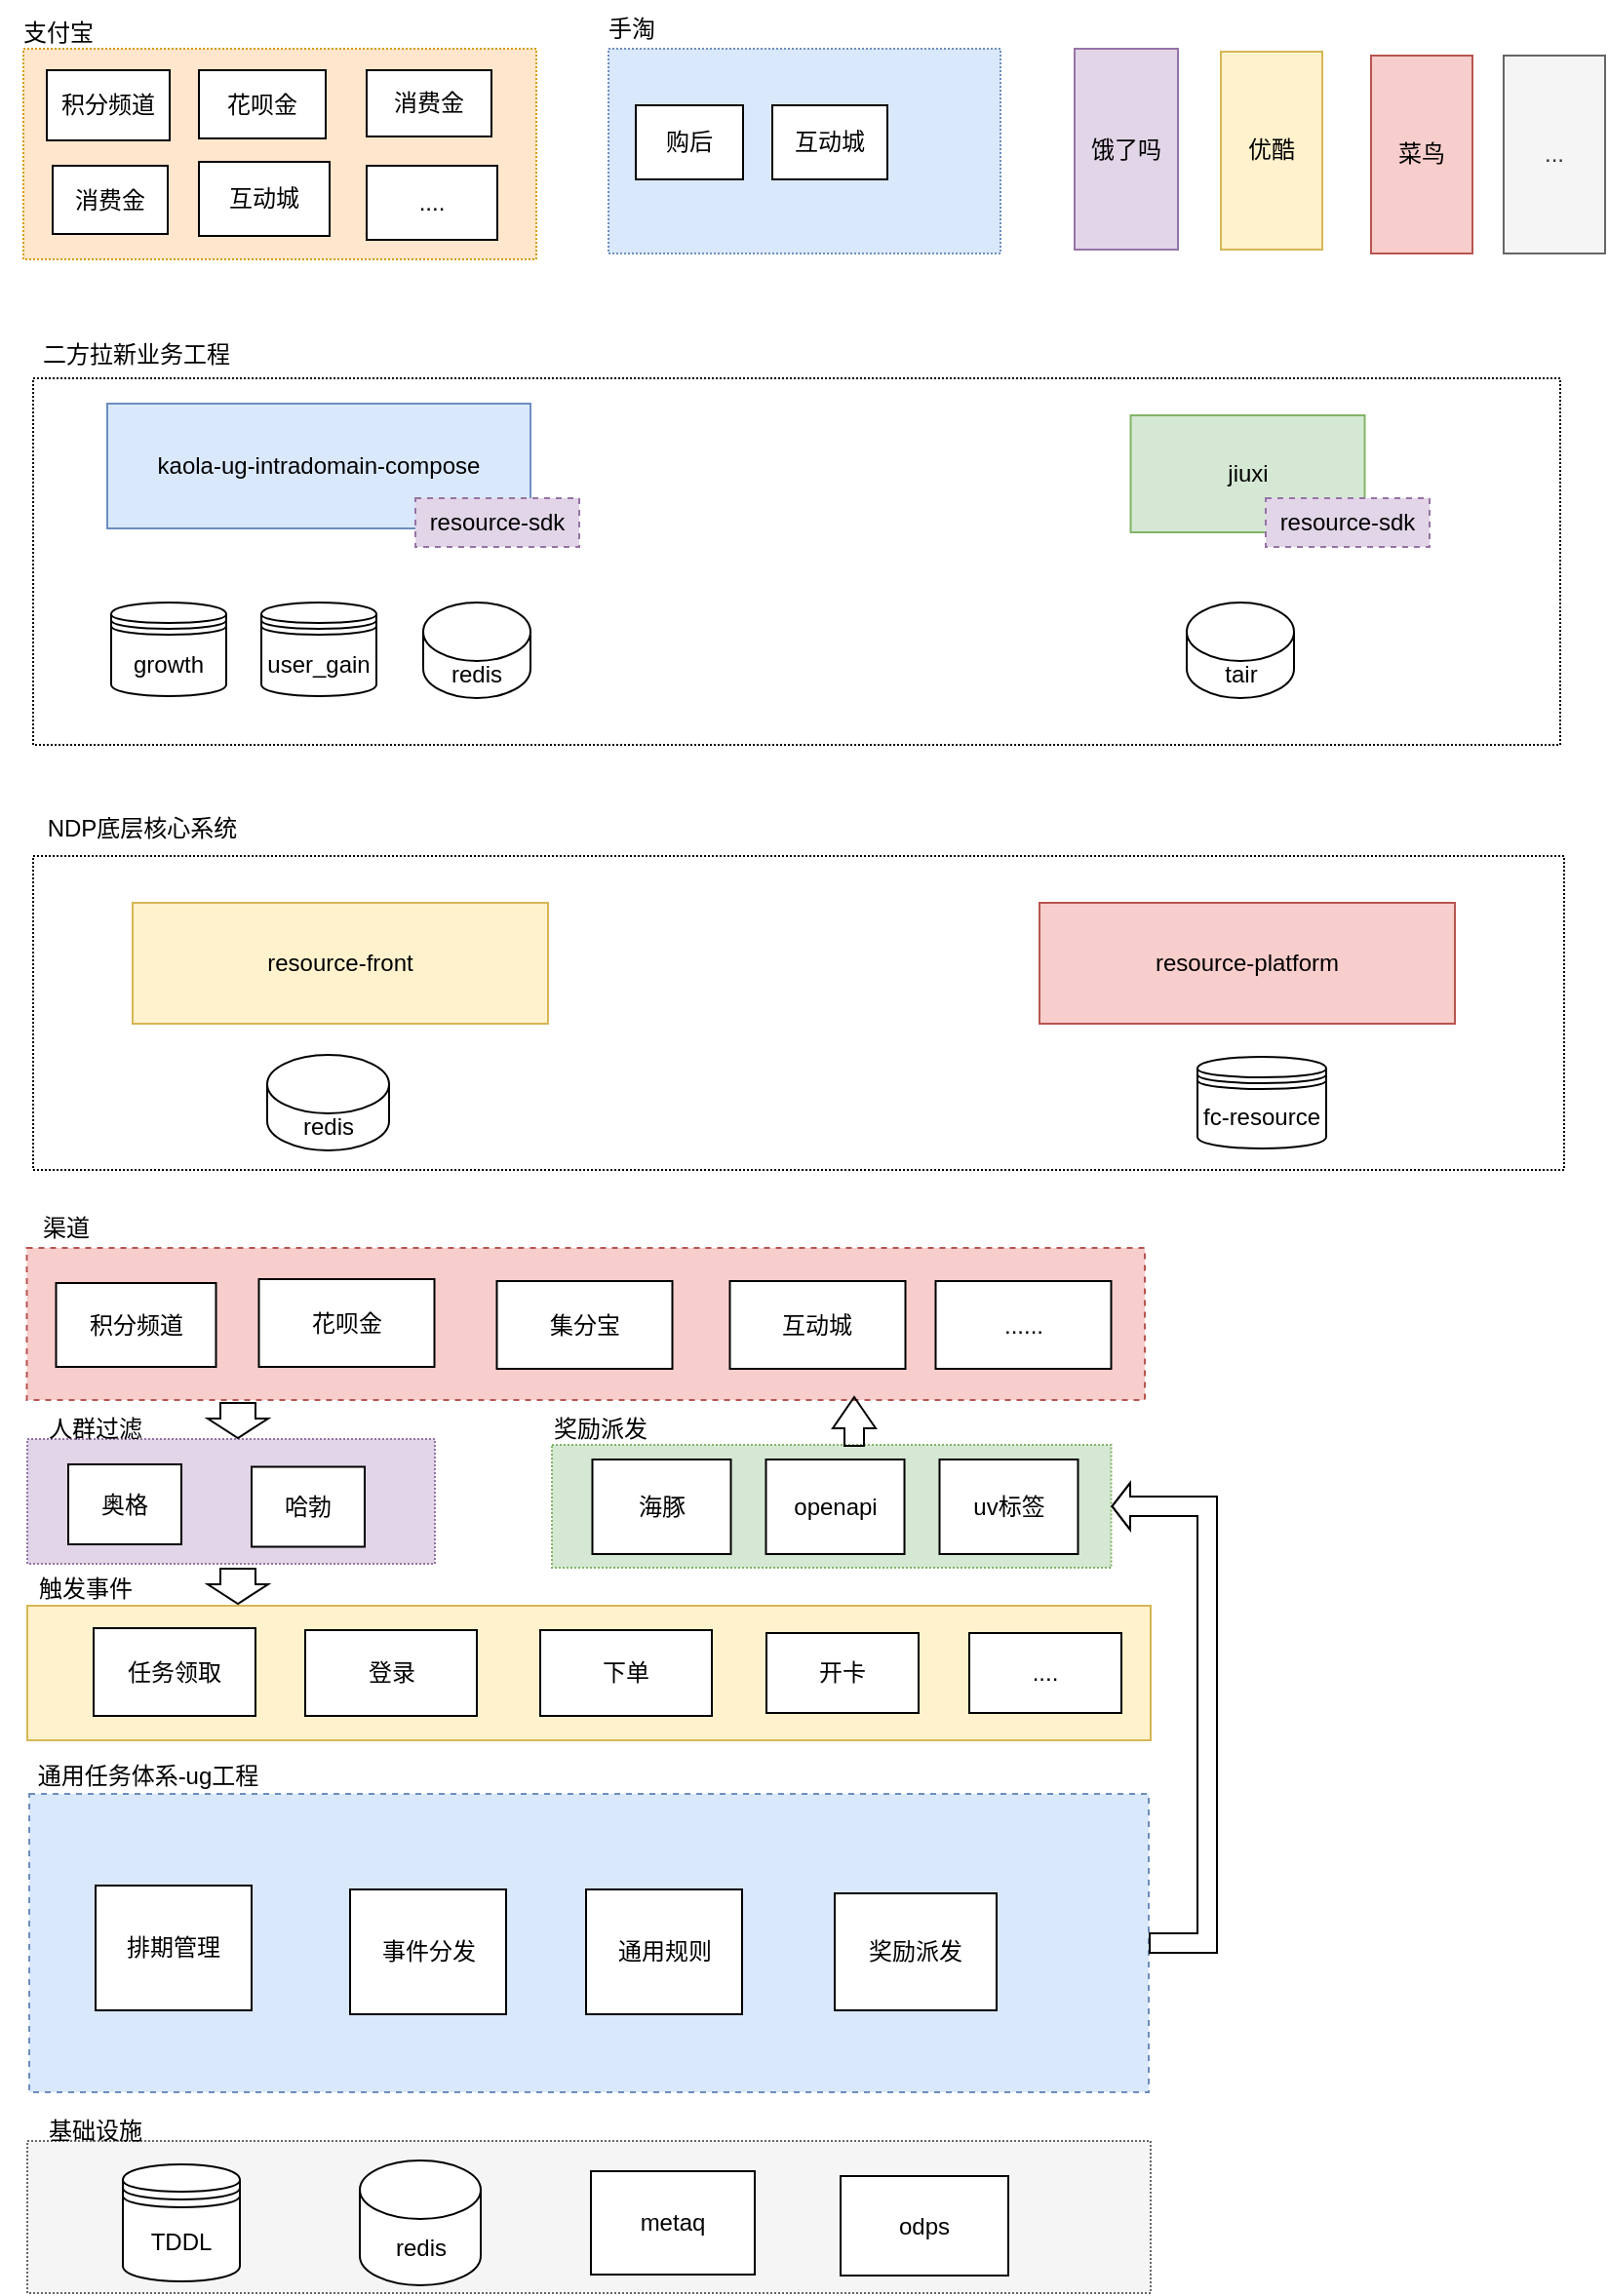 <mxfile version="15.8.7" type="github">
  <diagram id="rwF96J9Z2Fi5Nmv4I5D-" name="Page-1">
    <mxGraphModel dx="1166" dy="648" grid="0" gridSize="10" guides="1" tooltips="1" connect="1" arrows="1" fold="1" page="1" pageScale="1" pageWidth="10000" pageHeight="20000" math="0" shadow="0">
      <root>
        <mxCell id="0" />
        <mxCell id="1" parent="0" />
        <mxCell id="YnpujaPfQNtGFtNglork-66" value="" style="rounded=0;whiteSpace=wrap;html=1;fillColor=#d5e8d4;strokeColor=#82b366;dashed=1;dashPattern=1 1;" vertex="1" parent="1">
          <mxGeometry x="387" y="867" width="286.75" height="63" as="geometry" />
        </mxCell>
        <mxCell id="YnpujaPfQNtGFtNglork-59" value="" style="rounded=0;whiteSpace=wrap;html=1;fillColor=#f5f5f5;fontColor=#333333;strokeColor=#666666;dashed=1;dashPattern=1 1;" vertex="1" parent="1">
          <mxGeometry x="118" y="1224" width="576" height="78" as="geometry" />
        </mxCell>
        <mxCell id="YnpujaPfQNtGFtNglork-58" value="" style="rounded=0;whiteSpace=wrap;html=1;fillColor=#fff2cc;strokeColor=#d6b656;" vertex="1" parent="1">
          <mxGeometry x="118" y="949.5" width="576" height="69" as="geometry" />
        </mxCell>
        <mxCell id="YnpujaPfQNtGFtNglork-1" value="" style="rounded=0;whiteSpace=wrap;html=1;dashed=1;dashPattern=1 1;fillColor=#ffe6cc;strokeColor=#d79b00;" vertex="1" parent="1">
          <mxGeometry x="116" y="151" width="263" height="108" as="geometry" />
        </mxCell>
        <mxCell id="YnpujaPfQNtGFtNglork-2" value="" style="rounded=0;whiteSpace=wrap;html=1;dashed=1;dashPattern=1 1;fillColor=#dae8fc;strokeColor=#6c8ebf;" vertex="1" parent="1">
          <mxGeometry x="416" y="151" width="201" height="105" as="geometry" />
        </mxCell>
        <mxCell id="YnpujaPfQNtGFtNglork-3" value="积分频道" style="rounded=0;whiteSpace=wrap;html=1;" vertex="1" parent="1">
          <mxGeometry x="128" y="162" width="63" height="36" as="geometry" />
        </mxCell>
        <mxCell id="YnpujaPfQNtGFtNglork-4" value="花呗金" style="rounded=0;whiteSpace=wrap;html=1;" vertex="1" parent="1">
          <mxGeometry x="206" y="162" width="65" height="35" as="geometry" />
        </mxCell>
        <mxCell id="YnpujaPfQNtGFtNglork-5" value="消费金" style="rounded=0;whiteSpace=wrap;html=1;" vertex="1" parent="1">
          <mxGeometry x="292" y="162" width="64" height="34" as="geometry" />
        </mxCell>
        <mxCell id="YnpujaPfQNtGFtNglork-6" value="消费金" style="rounded=0;whiteSpace=wrap;html=1;" vertex="1" parent="1">
          <mxGeometry x="131" y="211" width="59" height="35" as="geometry" />
        </mxCell>
        <mxCell id="YnpujaPfQNtGFtNglork-7" value="&lt;span&gt;互动城&lt;/span&gt;" style="rounded=0;whiteSpace=wrap;html=1;" vertex="1" parent="1">
          <mxGeometry x="206" y="209" width="67" height="38" as="geometry" />
        </mxCell>
        <mxCell id="YnpujaPfQNtGFtNglork-8" value="...." style="rounded=0;whiteSpace=wrap;html=1;" vertex="1" parent="1">
          <mxGeometry x="292" y="211" width="67" height="38" as="geometry" />
        </mxCell>
        <mxCell id="YnpujaPfQNtGFtNglork-10" value="购后" style="rounded=0;whiteSpace=wrap;html=1;" vertex="1" parent="1">
          <mxGeometry x="430" y="180" width="55" height="38" as="geometry" />
        </mxCell>
        <mxCell id="YnpujaPfQNtGFtNglork-13" value="" style="rounded=0;whiteSpace=wrap;html=1;dashed=1;dashPattern=1 1;" vertex="1" parent="1">
          <mxGeometry x="121" y="320" width="783" height="188" as="geometry" />
        </mxCell>
        <mxCell id="YnpujaPfQNtGFtNglork-11" value="kaola-ug-intradomain-compose" style="rounded=0;whiteSpace=wrap;html=1;fillColor=#dae8fc;strokeColor=#6c8ebf;" vertex="1" parent="1">
          <mxGeometry x="159" y="333" width="217" height="64" as="geometry" />
        </mxCell>
        <mxCell id="YnpujaPfQNtGFtNglork-12" value="jiuxi" style="rounded=0;whiteSpace=wrap;html=1;fillColor=#d5e8d4;strokeColor=#82b366;" vertex="1" parent="1">
          <mxGeometry x="683.75" y="339" width="120" height="60" as="geometry" />
        </mxCell>
        <mxCell id="YnpujaPfQNtGFtNglork-14" value="支付宝" style="text;html=1;strokeColor=none;fillColor=none;align=center;verticalAlign=middle;whiteSpace=wrap;rounded=0;dashed=1;dashPattern=1 1;" vertex="1" parent="1">
          <mxGeometry x="104" y="128" width="60" height="30" as="geometry" />
        </mxCell>
        <mxCell id="YnpujaPfQNtGFtNglork-15" value="手淘" style="text;html=1;strokeColor=none;fillColor=none;align=center;verticalAlign=middle;whiteSpace=wrap;rounded=0;dashed=1;dashPattern=1 1;" vertex="1" parent="1">
          <mxGeometry x="398" y="126" width="60" height="30" as="geometry" />
        </mxCell>
        <mxCell id="YnpujaPfQNtGFtNglork-16" value="互动城" style="rounded=0;whiteSpace=wrap;html=1;" vertex="1" parent="1">
          <mxGeometry x="500" y="180" width="59" height="38" as="geometry" />
        </mxCell>
        <mxCell id="YnpujaPfQNtGFtNglork-19" value="饿了吗" style="rounded=0;whiteSpace=wrap;html=1;fillColor=#e1d5e7;strokeColor=#9673a6;" vertex="1" parent="1">
          <mxGeometry x="655" y="151" width="53" height="103" as="geometry" />
        </mxCell>
        <mxCell id="YnpujaPfQNtGFtNglork-20" value="优酷" style="rounded=0;fillColor=#fff2cc;whiteSpace=wrap;html=1;strokeColor=#d6b656;" vertex="1" parent="1">
          <mxGeometry x="730" y="152.5" width="52" height="101.5" as="geometry" />
        </mxCell>
        <mxCell id="YnpujaPfQNtGFtNglork-21" value="" style="rounded=0;whiteSpace=wrap;html=1;fillColor=default;gradientColor=none;dashed=1;dashPattern=1 1;" vertex="1" parent="1">
          <mxGeometry x="121" y="565" width="785" height="161" as="geometry" />
        </mxCell>
        <mxCell id="YnpujaPfQNtGFtNglork-22" value="resource-front" style="rounded=0;whiteSpace=wrap;html=1;fillColor=#fff2cc;strokeColor=#d6b656;" vertex="1" parent="1">
          <mxGeometry x="172" y="589" width="213" height="62" as="geometry" />
        </mxCell>
        <mxCell id="YnpujaPfQNtGFtNglork-23" value="resource-platform" style="rounded=0;whiteSpace=wrap;html=1;fillColor=#f8cecc;strokeColor=#b85450;" vertex="1" parent="1">
          <mxGeometry x="637" y="589" width="213" height="62" as="geometry" />
        </mxCell>
        <mxCell id="YnpujaPfQNtGFtNglork-24" value="菜鸟" style="rounded=0;fillColor=#f8cecc;whiteSpace=wrap;html=1;strokeColor=#b85450;" vertex="1" parent="1">
          <mxGeometry x="807" y="154.5" width="52" height="101.5" as="geometry" />
        </mxCell>
        <mxCell id="YnpujaPfQNtGFtNglork-25" value="二方拉新业务工程" style="text;html=1;strokeColor=none;fillColor=none;align=center;verticalAlign=middle;whiteSpace=wrap;rounded=0;" vertex="1" parent="1">
          <mxGeometry x="121" y="293" width="106" height="30" as="geometry" />
        </mxCell>
        <mxCell id="YnpujaPfQNtGFtNglork-26" value="NDP底层核心系统" style="text;html=1;strokeColor=none;fillColor=none;align=center;verticalAlign=middle;whiteSpace=wrap;rounded=0;" vertex="1" parent="1">
          <mxGeometry x="121" y="535" width="112" height="31" as="geometry" />
        </mxCell>
        <mxCell id="YnpujaPfQNtGFtNglork-27" value="..." style="rounded=0;fillColor=#f5f5f5;whiteSpace=wrap;html=1;strokeColor=#666666;fontColor=#333333;" vertex="1" parent="1">
          <mxGeometry x="875" y="154.5" width="52" height="101.5" as="geometry" />
        </mxCell>
        <mxCell id="YnpujaPfQNtGFtNglork-28" value="redis" style="shape=cylinder3;whiteSpace=wrap;html=1;boundedLbl=1;backgroundOutline=1;size=15;fillColor=default;gradientColor=none;" vertex="1" parent="1">
          <mxGeometry x="321" y="435" width="55" height="49" as="geometry" />
        </mxCell>
        <mxCell id="YnpujaPfQNtGFtNglork-30" value="redis" style="shape=cylinder3;whiteSpace=wrap;html=1;boundedLbl=1;backgroundOutline=1;size=15;fillColor=default;gradientColor=none;" vertex="1" parent="1">
          <mxGeometry x="241" y="667" width="62.5" height="49" as="geometry" />
        </mxCell>
        <mxCell id="YnpujaPfQNtGFtNglork-31" value="growth" style="shape=datastore;whiteSpace=wrap;html=1;fillColor=default;gradientColor=none;" vertex="1" parent="1">
          <mxGeometry x="161" y="435" width="59" height="48" as="geometry" />
        </mxCell>
        <mxCell id="YnpujaPfQNtGFtNglork-32" value="user_gain" style="shape=datastore;whiteSpace=wrap;html=1;fillColor=default;gradientColor=none;" vertex="1" parent="1">
          <mxGeometry x="238" y="435" width="59" height="48" as="geometry" />
        </mxCell>
        <mxCell id="YnpujaPfQNtGFtNglork-33" value="tair" style="shape=cylinder3;whiteSpace=wrap;html=1;boundedLbl=1;backgroundOutline=1;size=15;fillColor=default;gradientColor=none;" vertex="1" parent="1">
          <mxGeometry x="712.5" y="435" width="55" height="49" as="geometry" />
        </mxCell>
        <mxCell id="YnpujaPfQNtGFtNglork-34" value="fc-resource" style="shape=datastore;whiteSpace=wrap;html=1;fillColor=default;gradientColor=none;" vertex="1" parent="1">
          <mxGeometry x="718" y="668" width="66" height="47" as="geometry" />
        </mxCell>
        <mxCell id="YnpujaPfQNtGFtNglork-35" value="resource-sdk" style="rounded=0;whiteSpace=wrap;html=1;fillColor=#e1d5e7;strokeColor=#9673a6;dashed=1;" vertex="1" parent="1">
          <mxGeometry x="317" y="381.5" width="84" height="25" as="geometry" />
        </mxCell>
        <mxCell id="YnpujaPfQNtGFtNglork-37" value="resource-sdk" style="rounded=0;whiteSpace=wrap;html=1;fillColor=#e1d5e7;strokeColor=#9673a6;dashed=1;" vertex="1" parent="1">
          <mxGeometry x="753" y="381.5" width="84" height="25" as="geometry" />
        </mxCell>
        <mxCell id="YnpujaPfQNtGFtNglork-38" value="" style="rounded=0;whiteSpace=wrap;html=1;dashed=1;fillColor=#dae8fc;strokeColor=#6c8ebf;" vertex="1" parent="1">
          <mxGeometry x="119" y="1046" width="574" height="153" as="geometry" />
        </mxCell>
        <mxCell id="YnpujaPfQNtGFtNglork-39" value="" style="rounded=0;whiteSpace=wrap;html=1;dashed=1;fillColor=#f8cecc;strokeColor=#b85450;" vertex="1" parent="1">
          <mxGeometry x="117.75" y="766" width="573.25" height="78" as="geometry" />
        </mxCell>
        <mxCell id="YnpujaPfQNtGFtNglork-40" value="积分频道" style="rounded=0;whiteSpace=wrap;html=1;fillColor=default;gradientColor=none;" vertex="1" parent="1">
          <mxGeometry x="132.75" y="784" width="82" height="43" as="geometry" />
        </mxCell>
        <mxCell id="YnpujaPfQNtGFtNglork-41" value="花呗金" style="rounded=0;whiteSpace=wrap;html=1;fillColor=default;gradientColor=none;" vertex="1" parent="1">
          <mxGeometry x="236.75" y="782" width="90" height="45" as="geometry" />
        </mxCell>
        <mxCell id="YnpujaPfQNtGFtNglork-42" value="集分宝" style="rounded=0;whiteSpace=wrap;html=1;fillColor=default;gradientColor=none;" vertex="1" parent="1">
          <mxGeometry x="358.75" y="783" width="90" height="45" as="geometry" />
        </mxCell>
        <mxCell id="YnpujaPfQNtGFtNglork-43" value="互动城" style="rounded=0;whiteSpace=wrap;html=1;fillColor=default;gradientColor=none;" vertex="1" parent="1">
          <mxGeometry x="478.25" y="783" width="90" height="45" as="geometry" />
        </mxCell>
        <mxCell id="YnpujaPfQNtGFtNglork-44" value="......" style="rounded=0;whiteSpace=wrap;html=1;fillColor=default;gradientColor=none;" vertex="1" parent="1">
          <mxGeometry x="583.75" y="783" width="90" height="45" as="geometry" />
        </mxCell>
        <mxCell id="YnpujaPfQNtGFtNglork-45" value="任务领取" style="rounded=0;whiteSpace=wrap;html=1;" vertex="1" parent="1">
          <mxGeometry x="152" y="961" width="83" height="45" as="geometry" />
        </mxCell>
        <mxCell id="YnpujaPfQNtGFtNglork-46" value="登录" style="rounded=0;whiteSpace=wrap;html=1;" vertex="1" parent="1">
          <mxGeometry x="260.5" y="962" width="88" height="44" as="geometry" />
        </mxCell>
        <mxCell id="YnpujaPfQNtGFtNglork-47" value="下单" style="rounded=0;whiteSpace=wrap;html=1;" vertex="1" parent="1">
          <mxGeometry x="381" y="962" width="88" height="44" as="geometry" />
        </mxCell>
        <mxCell id="YnpujaPfQNtGFtNglork-48" value="开卡" style="rounded=0;whiteSpace=wrap;html=1;fillColor=default;gradientColor=none;" vertex="1" parent="1">
          <mxGeometry x="497" y="963.5" width="78" height="41" as="geometry" />
        </mxCell>
        <mxCell id="YnpujaPfQNtGFtNglork-49" value="通用任务体系-ug工程" style="text;html=1;strokeColor=none;fillColor=none;align=center;verticalAlign=middle;whiteSpace=wrap;rounded=0;" vertex="1" parent="1">
          <mxGeometry x="119" y="1025" width="122" height="23" as="geometry" />
        </mxCell>
        <mxCell id="YnpujaPfQNtGFtNglork-50" value="事件分发" style="rounded=0;whiteSpace=wrap;html=1;fillColor=default;gradientColor=none;" vertex="1" parent="1">
          <mxGeometry x="283.5" y="1095" width="80" height="64" as="geometry" />
        </mxCell>
        <mxCell id="YnpujaPfQNtGFtNglork-51" value="通用规则" style="rounded=0;whiteSpace=wrap;html=1;fillColor=default;gradientColor=none;" vertex="1" parent="1">
          <mxGeometry x="404.5" y="1095" width="80" height="64" as="geometry" />
        </mxCell>
        <mxCell id="YnpujaPfQNtGFtNglork-52" value="排期管理" style="rounded=0;whiteSpace=wrap;html=1;fillColor=default;gradientColor=none;" vertex="1" parent="1">
          <mxGeometry x="153" y="1093" width="80" height="64" as="geometry" />
        </mxCell>
        <mxCell id="YnpujaPfQNtGFtNglork-53" value="奖励派发" style="rounded=0;whiteSpace=wrap;html=1;fillColor=default;gradientColor=none;" vertex="1" parent="1">
          <mxGeometry x="532" y="1097" width="83" height="60" as="geometry" />
        </mxCell>
        <mxCell id="YnpujaPfQNtGFtNglork-54" value="redis" style="shape=cylinder3;whiteSpace=wrap;html=1;boundedLbl=1;backgroundOutline=1;size=15;fillColor=default;gradientColor=none;" vertex="1" parent="1">
          <mxGeometry x="288.5" y="1234" width="62" height="64" as="geometry" />
        </mxCell>
        <mxCell id="YnpujaPfQNtGFtNglork-55" value="metaq" style="rounded=0;whiteSpace=wrap;html=1;fillColor=default;gradientColor=none;" vertex="1" parent="1">
          <mxGeometry x="407" y="1239.5" width="84" height="53" as="geometry" />
        </mxCell>
        <mxCell id="YnpujaPfQNtGFtNglork-56" value="TDDL" style="shape=datastore;whiteSpace=wrap;html=1;fillColor=default;gradientColor=none;" vertex="1" parent="1">
          <mxGeometry x="167" y="1236" width="60" height="60" as="geometry" />
        </mxCell>
        <mxCell id="YnpujaPfQNtGFtNglork-57" value="odps" style="rounded=0;whiteSpace=wrap;html=1;fillColor=default;gradientColor=none;" vertex="1" parent="1">
          <mxGeometry x="535" y="1242" width="86" height="51" as="geometry" />
        </mxCell>
        <mxCell id="YnpujaPfQNtGFtNglork-60" value="渠道" style="text;html=1;strokeColor=none;fillColor=none;align=center;verticalAlign=middle;whiteSpace=wrap;rounded=0;" vertex="1" parent="1">
          <mxGeometry x="107.75" y="741" width="60" height="30" as="geometry" />
        </mxCell>
        <mxCell id="YnpujaPfQNtGFtNglork-61" value="触发事件" style="text;html=1;strokeColor=none;fillColor=none;align=center;verticalAlign=middle;whiteSpace=wrap;rounded=0;" vertex="1" parent="1">
          <mxGeometry x="118" y="926" width="60" height="30" as="geometry" />
        </mxCell>
        <mxCell id="YnpujaPfQNtGFtNglork-62" value="基础设施" style="text;html=1;strokeColor=none;fillColor=none;align=center;verticalAlign=middle;whiteSpace=wrap;rounded=0;" vertex="1" parent="1">
          <mxGeometry x="123" y="1204" width="60" height="30" as="geometry" />
        </mxCell>
        <mxCell id="YnpujaPfQNtGFtNglork-63" value="海豚" style="rounded=0;whiteSpace=wrap;html=1;fillColor=default;gradientColor=none;" vertex="1" parent="1">
          <mxGeometry x="407.75" y="874.5" width="71" height="48.5" as="geometry" />
        </mxCell>
        <mxCell id="YnpujaPfQNtGFtNglork-64" value="openapi" style="rounded=0;whiteSpace=wrap;html=1;fillColor=default;gradientColor=none;" vertex="1" parent="1">
          <mxGeometry x="496.75" y="874.5" width="71" height="48.5" as="geometry" />
        </mxCell>
        <mxCell id="YnpujaPfQNtGFtNglork-65" value="uv标签" style="rounded=0;whiteSpace=wrap;html=1;fillColor=default;gradientColor=none;" vertex="1" parent="1">
          <mxGeometry x="585.75" y="874.5" width="71" height="48.5" as="geometry" />
        </mxCell>
        <mxCell id="YnpujaPfQNtGFtNglork-67" value="" style="shape=flexArrow;endArrow=classic;html=1;rounded=0;exitX=1;exitY=0.5;exitDx=0;exitDy=0;edgeStyle=orthogonalEdgeStyle;entryX=1;entryY=0.5;entryDx=0;entryDy=0;endWidth=13;endSize=2.75;" edge="1" parent="1" source="YnpujaPfQNtGFtNglork-38" target="YnpujaPfQNtGFtNglork-66">
          <mxGeometry width="50" height="50" relative="1" as="geometry">
            <mxPoint x="761" y="1202" as="sourcePoint" />
            <mxPoint x="749" y="898" as="targetPoint" />
            <Array as="points">
              <mxPoint x="723" y="1123" />
              <mxPoint x="723" y="899" />
            </Array>
          </mxGeometry>
        </mxCell>
        <mxCell id="YnpujaPfQNtGFtNglork-70" value="" style="shape=flexArrow;endArrow=classic;html=1;rounded=0;endWidth=11;endSize=5;" edge="1" parent="1">
          <mxGeometry width="50" height="50" relative="1" as="geometry">
            <mxPoint x="542" y="868" as="sourcePoint" />
            <mxPoint x="542" y="842" as="targetPoint" />
          </mxGeometry>
        </mxCell>
        <mxCell id="YnpujaPfQNtGFtNglork-71" value="" style="rounded=0;whiteSpace=wrap;html=1;dashed=1;dashPattern=1 1;fillColor=#e1d5e7;strokeColor=#9673a6;" vertex="1" parent="1">
          <mxGeometry x="118" y="864" width="209" height="64" as="geometry" />
        </mxCell>
        <mxCell id="YnpujaPfQNtGFtNglork-72" value="奥格" style="rounded=0;whiteSpace=wrap;html=1;fillColor=default;gradientColor=none;" vertex="1" parent="1">
          <mxGeometry x="139" y="877" width="58" height="41" as="geometry" />
        </mxCell>
        <mxCell id="YnpujaPfQNtGFtNglork-75" value="哈勃" style="rounded=0;whiteSpace=wrap;html=1;fillColor=default;gradientColor=none;" vertex="1" parent="1">
          <mxGeometry x="233" y="878.25" width="58" height="41" as="geometry" />
        </mxCell>
        <mxCell id="YnpujaPfQNtGFtNglork-76" value="人群过滤" style="text;html=1;strokeColor=none;fillColor=none;align=center;verticalAlign=middle;whiteSpace=wrap;rounded=0;" vertex="1" parent="1">
          <mxGeometry x="123" y="844" width="60" height="30" as="geometry" />
        </mxCell>
        <mxCell id="YnpujaPfQNtGFtNglork-77" value="奖励派发" style="text;html=1;strokeColor=none;fillColor=none;align=center;verticalAlign=middle;whiteSpace=wrap;rounded=0;" vertex="1" parent="1">
          <mxGeometry x="382" y="844" width="60" height="30" as="geometry" />
        </mxCell>
        <mxCell id="YnpujaPfQNtGFtNglork-78" value="" style="shape=flexArrow;endArrow=classic;html=1;rounded=0;endWidth=12;endSize=3;width=18;" edge="1" parent="1">
          <mxGeometry width="50" height="50" relative="1" as="geometry">
            <mxPoint x="226" y="845" as="sourcePoint" />
            <mxPoint x="226" y="864" as="targetPoint" />
          </mxGeometry>
        </mxCell>
        <mxCell id="YnpujaPfQNtGFtNglork-79" value="" style="shape=flexArrow;endArrow=classic;html=1;rounded=0;endWidth=12;endSize=3;width=18;" edge="1" parent="1">
          <mxGeometry width="50" height="50" relative="1" as="geometry">
            <mxPoint x="226" y="930" as="sourcePoint" />
            <mxPoint x="226" y="949" as="targetPoint" />
          </mxGeometry>
        </mxCell>
        <mxCell id="YnpujaPfQNtGFtNglork-81" value="...." style="rounded=0;whiteSpace=wrap;html=1;fillColor=default;gradientColor=none;" vertex="1" parent="1">
          <mxGeometry x="601" y="963.5" width="78" height="41" as="geometry" />
        </mxCell>
      </root>
    </mxGraphModel>
  </diagram>
</mxfile>
